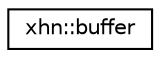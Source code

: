digraph "Graphical Class Hierarchy"
{
  edge [fontname="Helvetica",fontsize="10",labelfontname="Helvetica",labelfontsize="10"];
  node [fontname="Helvetica",fontsize="10",shape=record];
  rankdir="LR";
  Node1 [label="xhn::buffer",height=0.2,width=0.4,color="black", fillcolor="white", style="filled",URL="$classxhn_1_1buffer.html"];
}
